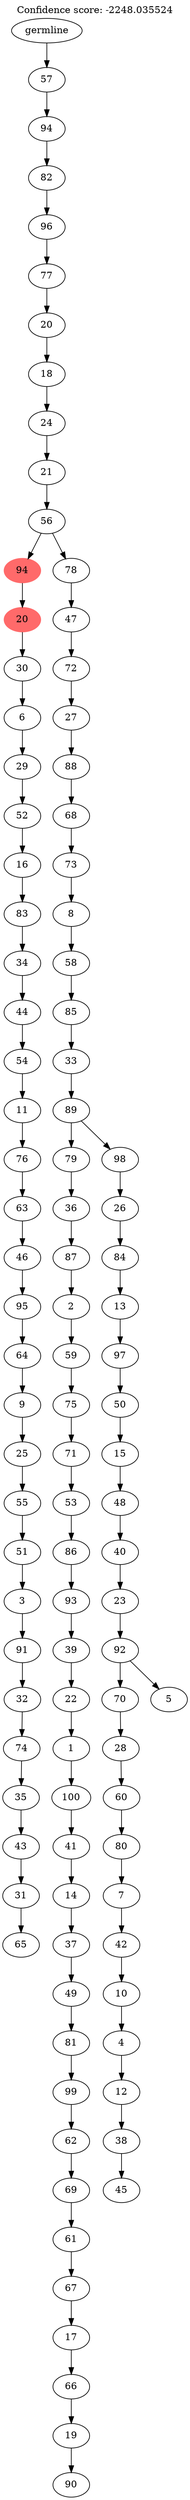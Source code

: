 digraph g {
	"101" -> "102";
	"102" [label="65"];
	"100" -> "101";
	"101" [label="31"];
	"99" -> "100";
	"100" [label="43"];
	"98" -> "99";
	"99" [label="35"];
	"97" -> "98";
	"98" [label="74"];
	"96" -> "97";
	"97" [label="32"];
	"95" -> "96";
	"96" [label="91"];
	"94" -> "95";
	"95" [label="3"];
	"93" -> "94";
	"94" [label="51"];
	"92" -> "93";
	"93" [label="55"];
	"91" -> "92";
	"92" [label="25"];
	"90" -> "91";
	"91" [label="9"];
	"89" -> "90";
	"90" [label="64"];
	"88" -> "89";
	"89" [label="95"];
	"87" -> "88";
	"88" [label="46"];
	"86" -> "87";
	"87" [label="63"];
	"85" -> "86";
	"86" [label="76"];
	"84" -> "85";
	"85" [label="11"];
	"83" -> "84";
	"84" [label="54"];
	"82" -> "83";
	"83" [label="44"];
	"81" -> "82";
	"82" [label="34"];
	"80" -> "81";
	"81" [label="83"];
	"79" -> "80";
	"80" [label="16"];
	"78" -> "79";
	"79" [label="52"];
	"77" -> "78";
	"78" [label="29"];
	"76" -> "77";
	"77" [label="6"];
	"75" -> "76";
	"76" [label="30"];
	"74" -> "75";
	"75" [color=indianred1, style=filled, label="20"];
	"72" -> "73";
	"73" [label="90"];
	"71" -> "72";
	"72" [label="19"];
	"70" -> "71";
	"71" [label="66"];
	"69" -> "70";
	"70" [label="17"];
	"68" -> "69";
	"69" [label="67"];
	"67" -> "68";
	"68" [label="61"];
	"66" -> "67";
	"67" [label="69"];
	"65" -> "66";
	"66" [label="62"];
	"64" -> "65";
	"65" [label="99"];
	"63" -> "64";
	"64" [label="81"];
	"62" -> "63";
	"63" [label="49"];
	"61" -> "62";
	"62" [label="37"];
	"60" -> "61";
	"61" [label="14"];
	"59" -> "60";
	"60" [label="41"];
	"58" -> "59";
	"59" [label="100"];
	"57" -> "58";
	"58" [label="1"];
	"56" -> "57";
	"57" [label="22"];
	"55" -> "56";
	"56" [label="39"];
	"54" -> "55";
	"55" [label="93"];
	"53" -> "54";
	"54" [label="86"];
	"52" -> "53";
	"53" [label="53"];
	"51" -> "52";
	"52" [label="71"];
	"50" -> "51";
	"51" [label="75"];
	"49" -> "50";
	"50" [label="59"];
	"48" -> "49";
	"49" [label="2"];
	"47" -> "48";
	"48" [label="87"];
	"46" -> "47";
	"47" [label="36"];
	"44" -> "45";
	"45" [label="45"];
	"43" -> "44";
	"44" [label="38"];
	"42" -> "43";
	"43" [label="12"];
	"41" -> "42";
	"42" [label="4"];
	"40" -> "41";
	"41" [label="10"];
	"39" -> "40";
	"40" [label="42"];
	"38" -> "39";
	"39" [label="7"];
	"37" -> "38";
	"38" [label="80"];
	"36" -> "37";
	"37" [label="60"];
	"35" -> "36";
	"36" [label="28"];
	"33" -> "34";
	"34" [label="5"];
	"33" -> "35";
	"35" [label="70"];
	"32" -> "33";
	"33" [label="92"];
	"31" -> "32";
	"32" [label="23"];
	"30" -> "31";
	"31" [label="40"];
	"29" -> "30";
	"30" [label="48"];
	"28" -> "29";
	"29" [label="15"];
	"27" -> "28";
	"28" [label="50"];
	"26" -> "27";
	"27" [label="97"];
	"25" -> "26";
	"26" [label="13"];
	"24" -> "25";
	"25" [label="84"];
	"23" -> "24";
	"24" [label="26"];
	"22" -> "23";
	"23" [label="98"];
	"22" -> "46";
	"46" [label="79"];
	"21" -> "22";
	"22" [label="89"];
	"20" -> "21";
	"21" [label="33"];
	"19" -> "20";
	"20" [label="85"];
	"18" -> "19";
	"19" [label="58"];
	"17" -> "18";
	"18" [label="8"];
	"16" -> "17";
	"17" [label="73"];
	"15" -> "16";
	"16" [label="68"];
	"14" -> "15";
	"15" [label="88"];
	"13" -> "14";
	"14" [label="27"];
	"12" -> "13";
	"13" [label="72"];
	"11" -> "12";
	"12" [label="47"];
	"10" -> "11";
	"11" [label="78"];
	"10" -> "74";
	"74" [color=indianred1, style=filled, label="94"];
	"9" -> "10";
	"10" [label="56"];
	"8" -> "9";
	"9" [label="21"];
	"7" -> "8";
	"8" [label="24"];
	"6" -> "7";
	"7" [label="18"];
	"5" -> "6";
	"6" [label="20"];
	"4" -> "5";
	"5" [label="77"];
	"3" -> "4";
	"4" [label="96"];
	"2" -> "3";
	"3" [label="82"];
	"1" -> "2";
	"2" [label="94"];
	"0" -> "1";
	"1" [label="57"];
	"0" [label="germline"];
	labelloc="t";
	label="Confidence score: -2248.035524";
}
